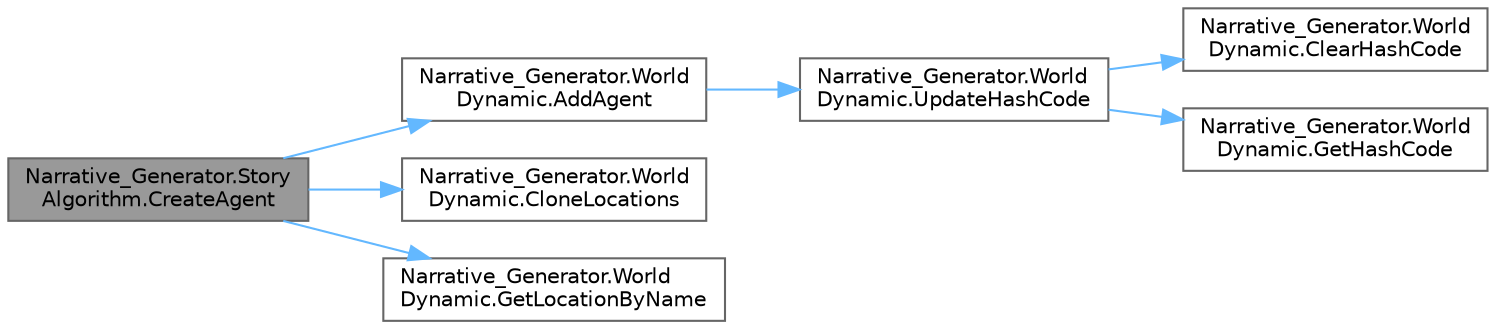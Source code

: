digraph "Narrative_Generator.StoryAlgorithm.CreateAgent"
{
 // LATEX_PDF_SIZE
  bgcolor="transparent";
  edge [fontname=Helvetica,fontsize=10,labelfontname=Helvetica,labelfontsize=10];
  node [fontname=Helvetica,fontsize=10,shape=box,height=0.2,width=0.4];
  rankdir="LR";
  Node1 [label="Narrative_Generator.Story\lAlgorithm.CreateAgent",height=0.2,width=0.4,color="gray40", fillcolor="grey60", style="filled", fontcolor="black",tooltip="This method creates a separate agent using the information passed to it. Then it places the agent on ..."];
  Node1 -> Node2 [color="steelblue1",style="solid"];
  Node2 [label="Narrative_Generator.World\lDynamic.AddAgent",height=0.2,width=0.4,color="grey40", fillcolor="white", style="filled",URL="$class_narrative___generator_1_1_world_dynamic.html#a19ddf40f7b8e6ff7ffaf31d936b41fab",tooltip="Adds the passed agent to the list of agents."];
  Node2 -> Node3 [color="steelblue1",style="solid"];
  Node3 [label="Narrative_Generator.World\lDynamic.UpdateHashCode",height=0.2,width=0.4,color="grey40", fillcolor="white", style="filled",URL="$class_narrative___generator_1_1_world_dynamic.html#a14ee6a0a9695ebd179d4c378a63fffdc",tooltip="Updates (refresh) the current hash code value."];
  Node3 -> Node4 [color="steelblue1",style="solid"];
  Node4 [label="Narrative_Generator.World\lDynamic.ClearHashCode",height=0.2,width=0.4,color="grey40", fillcolor="white", style="filled",URL="$class_narrative___generator_1_1_world_dynamic.html#a09e69ba75f8c366973719ff2909d36b1",tooltip="Clears the current hash code value."];
  Node3 -> Node5 [color="steelblue1",style="solid"];
  Node5 [label="Narrative_Generator.World\lDynamic.GetHashCode",height=0.2,width=0.4,color="grey40", fillcolor="white", style="filled",URL="$class_narrative___generator_1_1_world_dynamic.html#aebfe541cb9cba87220afdc0b6e7da30b",tooltip="Calculates and returns the hash code of this instance of the WorldDynamic."];
  Node1 -> Node6 [color="steelblue1",style="solid"];
  Node6 [label="Narrative_Generator.World\lDynamic.CloneLocations",height=0.2,width=0.4,color="grey40", fillcolor="white", style="filled",URL="$class_narrative___generator_1_1_world_dynamic.html#ac3d35830bf12e7140c557f853b802591",tooltip="Creates a copy of the current location list instance."];
  Node1 -> Node7 [color="steelblue1",style="solid"];
  Node7 [label="Narrative_Generator.World\lDynamic.GetLocationByName",height=0.2,width=0.4,color="grey40", fillcolor="white", style="filled",URL="$class_narrative___generator_1_1_world_dynamic.html#a43619eb102a56e16a22a5aa5d5b7c1b0",tooltip="Returns a location from the list of locations if the specified name matches the name of the location."];
}
